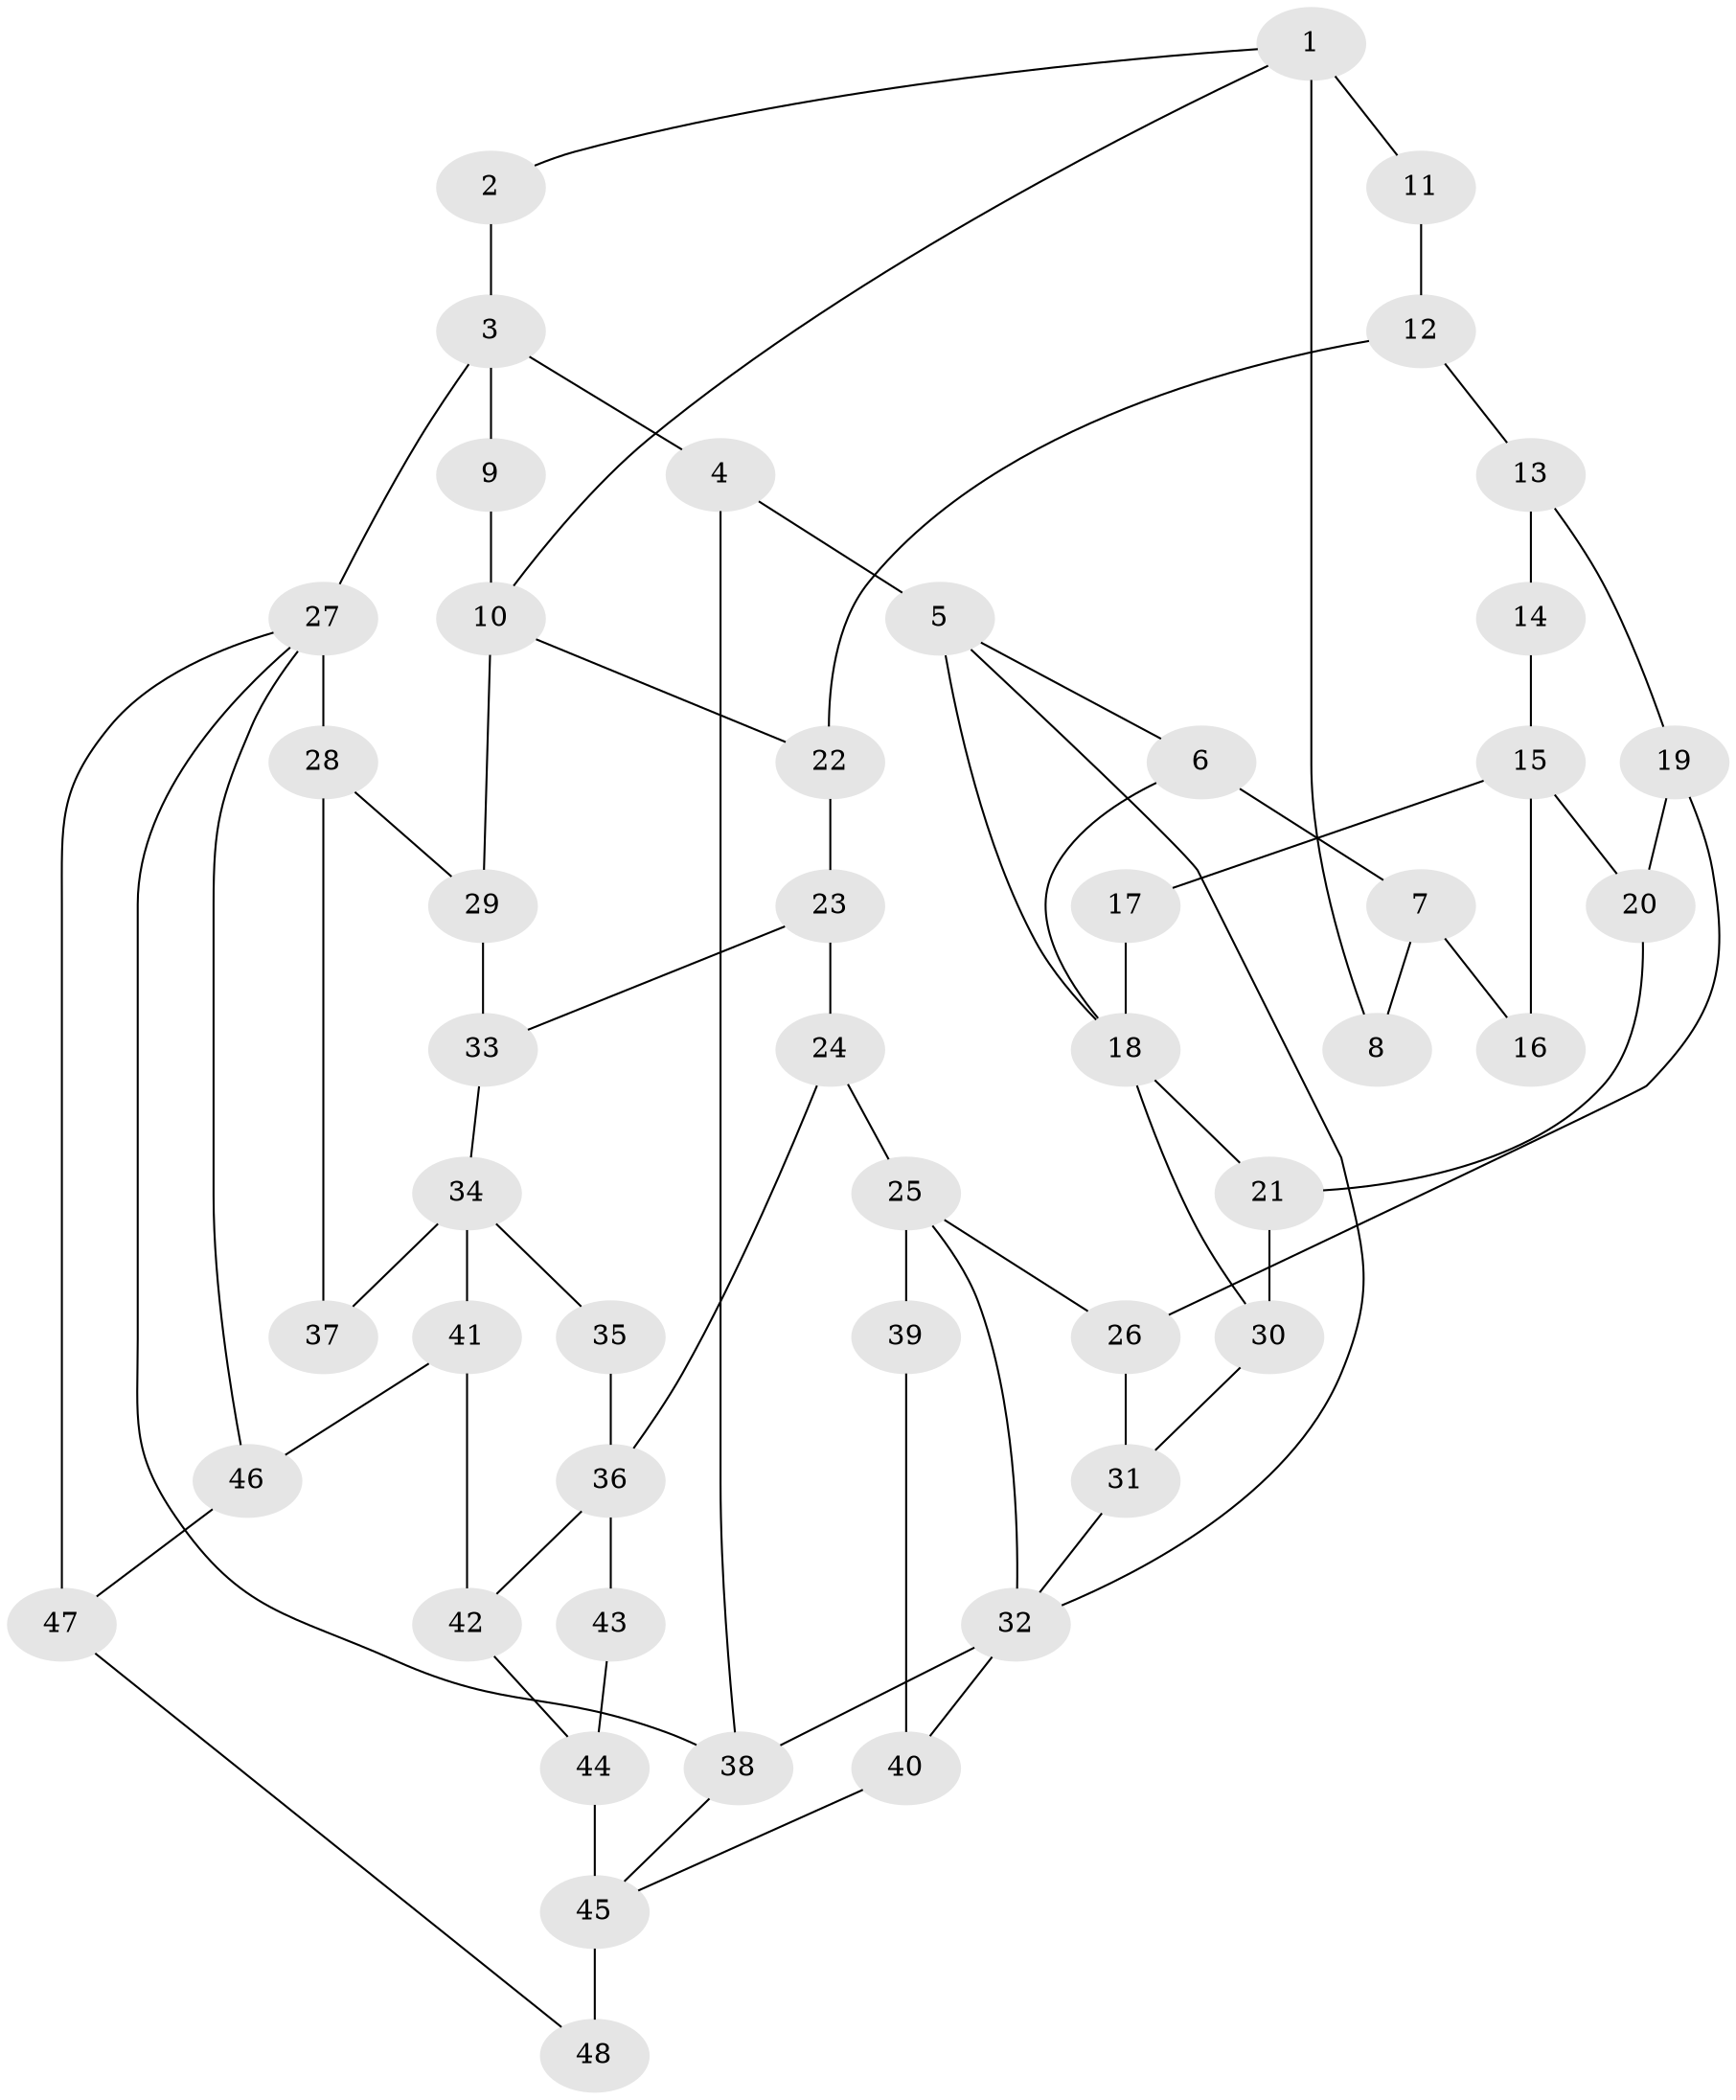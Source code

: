 // original degree distribution, {3: 0.020833333333333332, 4: 0.22916666666666666, 5: 0.5416666666666666, 6: 0.20833333333333334}
// Generated by graph-tools (version 1.1) at 2025/38/03/09/25 02:38:24]
// undirected, 48 vertices, 74 edges
graph export_dot {
graph [start="1"]
  node [color=gray90,style=filled];
  1;
  2;
  3;
  4;
  5;
  6;
  7;
  8;
  9;
  10;
  11;
  12;
  13;
  14;
  15;
  16;
  17;
  18;
  19;
  20;
  21;
  22;
  23;
  24;
  25;
  26;
  27;
  28;
  29;
  30;
  31;
  32;
  33;
  34;
  35;
  36;
  37;
  38;
  39;
  40;
  41;
  42;
  43;
  44;
  45;
  46;
  47;
  48;
  1 -- 2 [weight=1.0];
  1 -- 8 [weight=1.0];
  1 -- 10 [weight=1.0];
  1 -- 11 [weight=2.0];
  2 -- 3 [weight=2.0];
  3 -- 4 [weight=1.0];
  3 -- 9 [weight=1.0];
  3 -- 27 [weight=2.0];
  4 -- 5 [weight=2.0];
  4 -- 38 [weight=1.0];
  5 -- 6 [weight=1.0];
  5 -- 18 [weight=1.0];
  5 -- 32 [weight=1.0];
  6 -- 7 [weight=1.0];
  6 -- 18 [weight=1.0];
  7 -- 8 [weight=1.0];
  7 -- 16 [weight=1.0];
  9 -- 10 [weight=2.0];
  10 -- 22 [weight=1.0];
  10 -- 29 [weight=2.0];
  11 -- 12 [weight=1.0];
  12 -- 13 [weight=1.0];
  12 -- 22 [weight=1.0];
  13 -- 14 [weight=1.0];
  13 -- 19 [weight=1.0];
  14 -- 15 [weight=2.0];
  15 -- 16 [weight=2.0];
  15 -- 17 [weight=1.0];
  15 -- 20 [weight=1.0];
  17 -- 18 [weight=2.0];
  18 -- 21 [weight=1.0];
  18 -- 30 [weight=1.0];
  19 -- 20 [weight=1.0];
  19 -- 26 [weight=1.0];
  20 -- 21 [weight=1.0];
  21 -- 30 [weight=1.0];
  22 -- 23 [weight=1.0];
  23 -- 24 [weight=1.0];
  23 -- 33 [weight=1.0];
  24 -- 25 [weight=2.0];
  24 -- 36 [weight=2.0];
  25 -- 26 [weight=1.0];
  25 -- 32 [weight=1.0];
  25 -- 39 [weight=2.0];
  26 -- 31 [weight=1.0];
  27 -- 28 [weight=2.0];
  27 -- 38 [weight=1.0];
  27 -- 46 [weight=1.0];
  27 -- 47 [weight=1.0];
  28 -- 29 [weight=2.0];
  28 -- 37 [weight=2.0];
  29 -- 33 [weight=1.0];
  30 -- 31 [weight=1.0];
  31 -- 32 [weight=1.0];
  32 -- 38 [weight=1.0];
  32 -- 40 [weight=1.0];
  33 -- 34 [weight=1.0];
  34 -- 35 [weight=1.0];
  34 -- 37 [weight=1.0];
  34 -- 41 [weight=2.0];
  35 -- 36 [weight=2.0];
  36 -- 42 [weight=1.0];
  36 -- 43 [weight=1.0];
  38 -- 45 [weight=1.0];
  39 -- 40 [weight=1.0];
  40 -- 45 [weight=1.0];
  41 -- 42 [weight=2.0];
  41 -- 46 [weight=2.0];
  42 -- 44 [weight=1.0];
  43 -- 44 [weight=2.0];
  44 -- 45 [weight=2.0];
  45 -- 48 [weight=2.0];
  46 -- 47 [weight=2.0];
  47 -- 48 [weight=1.0];
}
